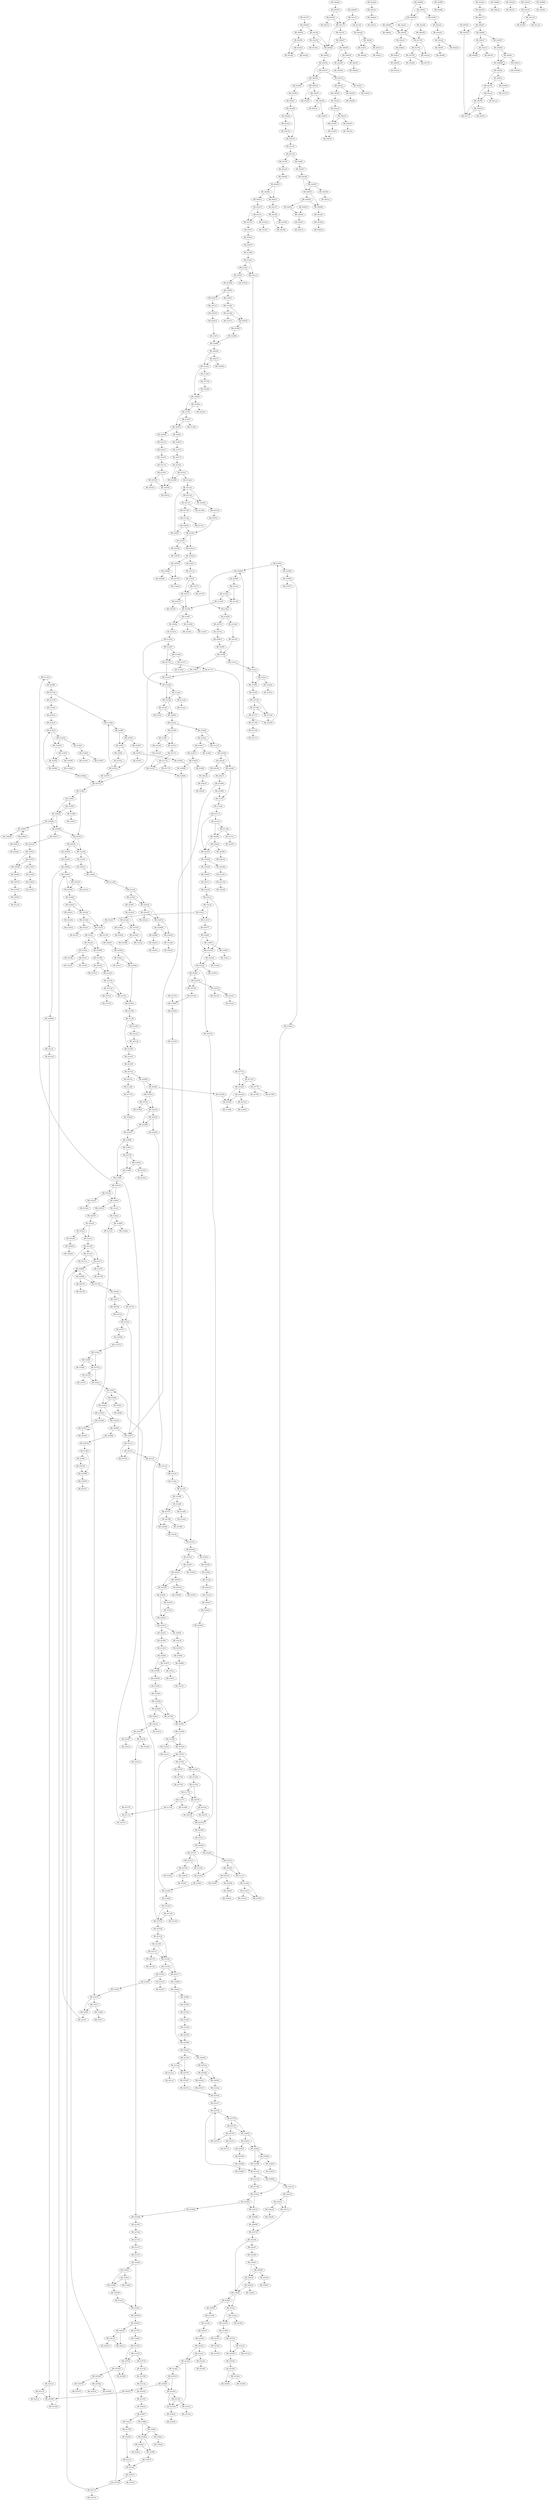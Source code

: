 DiGraph sub_44ADA0{
BB_41c41d->BB_424f80
BB_41c450->BB_41fb0b
BB_41c4c8->BB_423052
BB_41c57a->BB_41d6d5
BB_41c5b0->BB_420bc6
BB_41c5fc->BB_41c607
BB_41c5fc->BB_424f19
BB_41c607->BB_41c60d
BB_41c607->BB_424f19
BB_41c66b->BB_4258f9
BB_41c76a->BB_41c776
BB_41c76a->BB_42079f
BB_41c776->BB_41c77c
BB_41c776->BB_42079f
BB_41c77c->BB_41c7e8
BB_41c77c->BB_41c846
BB_41c7e8->BB_41c7ea
BB_41c7ea->BB_421411
BB_41c889->BB_423ae3
BB_41c972->BB_424172
BB_41ca4b->BB_41e7c3
BB_41ca89->BB_4271d3
BB_41cb01->BB_42113b
BB_41cb6c->BB_41cb75
BB_41cb75->BB_41cb86
BB_41cb75->BB_421b5e
BB_41cb86->BB_41cb8f
BB_41cb86->BB_421977
BB_41cb8f->BB_41cb95
BB_41cb8f->BB_421977
BB_41cb95->BB_41cbed
BB_41cbee->BB_41cbf4
BB_41cbee->BB_422db3
BB_41cbf4->BB_427749
BB_41cc55->BB_424777
BB_41cd7b->BB_426ba4
BB_41cdbe->BB_42561a
BB_41ce88->BB_41daef
BB_41cf5f->BB_41ca4b
BB_41d03b->BB_41d043
BB_41d03b->BB_4229c6
BB_41d043->BB_41d049
BB_41d043->BB_4229c6
BB_41d049->BB_41d0e8
BB_41d15d->BB_41d168
BB_41d15d->BB_4276e4
BB_41d168->BB_41d16e
BB_41d168->BB_4276e4
BB_41d16e->BB_41d1ac
BB_41d1ad->BB_420a47
BB_41d1ef->BB_424352
BB_41d231->BB_41d232
BB_41d232->BB_41d03b
BB_41d232->BB_41d23b
BB_41d23b->BB_41d03b
BB_41d23b->BB_41d241
BB_41d241->BB_41d264
BB_41d264->BB_41d295
BB_41d264->BB_41d30c
BB_41d29b->BB_41d2a6
BB_41d29b->BB_4207ef
BB_41d2a6->BB_423329
BB_41d2ec->BB_41d2f5
BB_41d2ec->BB_4237ed
BB_41d2f5->BB_41d2fb
BB_41d2f5->BB_4237ed
BB_41d374->BB_41d2ec
BB_41d3e8->BB_42502c
BB_41d4f0->BB_41d4f5
BB_41d4f5->BB_425e34
BB_41d527->BB_41db8d
BB_41d58d->BB_424b6c
BB_41d5fb->BB_421fdf
BB_41d66e->BB_41ce88
BB_41d6d5->BB_41d6e1
BB_41d6d5->BB_4239ac
BB_41d6e1->BB_41d6ec
BB_41d6e1->BB_41fddb
BB_41d6ec->BB_41d6f2
BB_41d6ec->BB_41fddb
BB_41d726->BB_41d72f
BB_41d726->BB_4254cb
BB_41d72f->BB_41d735
BB_41d72f->BB_4254cb
BB_41d735->BB_41d74d
BB_41d74d->BB_41d769
BB_41d769->BB_4211eb
BB_41d79a->BB_41d7a4
BB_41d79a->BB_41e35e
BB_41d7a4->BB_41d7aa
BB_41d7a4->BB_41e35e
BB_41d7aa->BB_41d7b0
BB_41d814->BB_41c972
BB_41d851->BB_41dc60
BB_41d90c->BB_41d914
BB_41d90c->BB_41dccf
BB_41d914->BB_424247
BB_41d974->BB_423cdc
BB_41da39->BB_41da44
BB_41da39->BB_422bef
BB_41da44->BB_41da4a
BB_41da44->BB_422bef
BB_41daef->BB_41db01
BB_41daef->BB_424e18
BB_41db01->BB_41db07
BB_41db01->BB_424e18
BB_41db07->BB_423ed4
BB_41db72->BB_41db78
BB_41db78->BB_41db86
BB_41db78->BB_41dbff
BB_41db86->BB_41db8d
BB_41db8d->BB_41cb75
BB_41db92->BB_41dba1
BB_41db92->BB_41e122
BB_41dba1->BB_41dba7
BB_41dba1->BB_41e122
BB_41dba7->BB_41db72
BB_41dba7->BB_41dbf1
BB_41dc60->BB_41dc66
BB_41dc60->BB_4276e7
BB_41dc66->BB_421255
BB_41dcc4->BB_421a08
BB_41dccf->BB_41ddae
BB_41dd0d->BB_41dd16
BB_41dd0d->BB_4232e0
BB_41dd16->BB_41dd1c
BB_41dd16->BB_4232e0
BB_41dd1c->BB_41dd3e
BB_41dd3e->BB_41dd54
BB_41dd56->BB_425de5
BB_41ddae->BB_41ddb8
BB_41ddae->BB_4213a1
BB_41ddb8->BB_41ddbe
BB_41ddb8->BB_4213a1
BB_41de70->BB_41e77b
BB_41dec1->BB_41d5fb
BB_41dec1->BB_41deca
BB_41deca->BB_41d5fb
BB_41deca->BB_41ded0
BB_41ded0->BB_41df1d
BB_41df3a->BB_41df43
BB_41df3a->BB_420433
BB_41df43->BB_41df49
BB_41df43->BB_420b42
BB_41df49->BB_41df4f
BB_41df49->BB_420b42
BB_41df4f->BB_41df74
BB_41df7a->BB_41df80
BB_41df80->BB_426e68
BB_41e02f->BB_41ee03
BB_41e122->BB_426c8b
BB_41e254->BB_41e25c
BB_41e25c->BB_41e267
BB_41e25c->BB_41ea98
BB_41e267->BB_41e26d
BB_41e267->BB_427793
BB_41e26d->BB_41e273
BB_41e26d->BB_427793
BB_41e273->BB_41e2a8
BB_41e2e8->BB_41d66e
BB_41e2e8->BB_41e2f3
BB_41e2f3->BB_4265cd
BB_41e35e->BB_4236dc
BB_41e363->BB_424e67
BB_41e399->BB_41e39c
BB_41e39c->BB_420c25
BB_41e3ff->BB_41e405
BB_41e3ff->BB_41e565
BB_41e405->BB_422a25
BB_41e462->BB_41e46d
BB_41e462->BB_420632
BB_41e46d->BB_41e473
BB_41e46d->BB_420632
BB_41e504->BB_41e3ff
BB_41e565->BB_41ea52
BB_41e5aa->BB_41e5b3
BB_41e5aa->BB_4212df
BB_41e5b3->BB_41e5b9
BB_41e5b3->BB_4212df
BB_41e5b9->BB_41e5fb
BB_41e5fb->BB_41e607
BB_41e5fb->BB_420fda
BB_41e607->BB_41e60d
BB_41e607->BB_420fda
BB_41e60d->BB_41e641
BB_41e60d->BB_41e64a
BB_41e6b2->BB_41d726
BB_41e70d->BB_420a6e
BB_41e77b->BB_42524c
BB_41e7c3->BB_41e7c9
BB_41e7c3->BB_4243d3
BB_41e7c9->BB_41e7db
BB_41e7c9->BB_426de4
BB_41e7db->BB_41e7e1
BB_41e7db->BB_426de4
BB_41e7e1->BB_41e853
BB_41ea52->BB_4233f5
BB_41ea95->BB_41ea98
BB_41ea98->BB_41eaa0
BB_41ea98->BB_41fcdd
BB_41eaa0->BB_41eaa6
BB_41eaa0->BB_41fcdd
BB_41eaa6->BB_41eaac
BB_41eaf1->BB_4221bd
BB_41eb51->BB_41f95e
BB_41eba6->BB_41ebb1
BB_41eba6->BB_423e6d
BB_41ebb1->BB_42451d
BB_41ec2f->BB_4239ac
BB_41ec75->BB_41c57a
BB_41eca7->BB_41ed0d
BB_41ed0d->BB_41ed15
BB_41ed0d->BB_42594c
BB_41ed15->BB_41ed1b
BB_41ed15->BB_42594c
BB_41ed4a->BB_41ed5a
BB_41ed5a->BB_41d851
BB_41eda2->BB_41d79a
BB_41ee03->BB_423445
BB_41eece->BB_41dec1
BB_41ef0b->BB_41f228
BB_41ef72->BB_41ef78
BB_41ef72->BB_4260f0
BB_41ef78->BB_421789
BB_41efb4->BB_41efbc
BB_41efb4->BB_420598
BB_41efbc->BB_420595
BB_41f010->BB_41f019
BB_41f010->BB_41fd6d
BB_41f019->BB_41f01f
BB_41f019->BB_41fd6d
BB_41f01f->BB_41f02f
BB_41f02f->BB_41f035
BB_41f035->BB_41f05a
BB_41f167->BB_41f172
BB_41f167->BB_4247cf
BB_41f172->BB_41f178
BB_41f172->BB_4247cf
BB_41f1d0->BB_41f1d9
BB_41f1d0->BB_425a77
BB_41f1d9->BB_41f1df
BB_41f1d9->BB_425a77
BB_41f1df->BB_41f218
BB_41f1df->BB_41f248
BB_41f218->BB_41f227
BB_41f228->BB_424bdd
BB_41f248->BB_41f262
BB_41f262->BB_41f274
BB_41f274->BB_41f27c
BB_41f274->BB_41ffd3
BB_41f27c->BB_41f282
BB_41f27c->BB_41ffd3
BB_41f282->BB_41f2c7
BB_41f2cd->BB_42624a
BB_41f380->BB_426458
BB_41f51a->BB_421721
BB_41f5f4->BB_41f5f8
BB_41f5f8->BB_41eece
BB_41f5f8->BB_41f607
BB_41f607->BB_42353a
BB_41f61c->BB_42313a
BB_41f64b->BB_41f651
BB_41f64b->BB_425b76
BB_41f651->BB_41e462
BB_41f694->BB_41d1ef
BB_41f6d8->BB_41f6e0
BB_41f6d8->BB_421fa2
BB_41f6e0->BB_41f6e6
BB_41f6e0->BB_421fa2
BB_41f6e6->BB_41e399
BB_41f7e4->BB_41f7eb
BB_41f7e9->BB_41f7eb
BB_41f7eb->BB_41f7f1
BB_41f7eb->BB_41fd72
BB_41f7f1->BB_422946
BB_41f887->BB_41f88d
BB_41f887->BB_424cce
BB_41f88d->BB_41f89c
BB_41f88d->BB_4226bb
BB_41f89c->BB_41f8a2
BB_41f89c->BB_4226bb
BB_41f8a2->BB_41f8a8
BB_41f8db->BB_41d4f5
BB_41f8db->BB_41f8e1
BB_41f8e1->BB_4217f8
BB_41f95e->BB_41d15d
BB_41f9ba->BB_41faba
BB_41f9f6->BB_41d974
BB_41faba->BB_426a16
BB_41fb0b->BB_41f380
BB_41fb0b->BB_41fb14
BB_41fb14->BB_41f380
BB_41fb14->BB_41fb1a
BB_41fb1a->BB_41fb7a
BB_41fb85->BB_41da39
BB_41fb85->BB_41fb93
BB_41fb93->BB_41da39
BB_41fb93->BB_41fb99
BB_41fb99->BB_41fbc1
BB_41fbcc->BB_41d29b
BB_41fc12->BB_41da39
BB_41fc12->BB_41fc18
BB_41fc18->BB_41cc55
BB_41fc18->BB_41fc1e
BB_41fc1e->BB_41cc55
BB_41fc1e->BB_41fc24
BB_41fc24->BB_41fc56
BB_41fc56->BB_41e363
BB_41fc56->BB_41fc5c
BB_41fc5c->BB_41fc64
BB_41fc5c->BB_42599b
BB_41fc64->BB_41fc6a
BB_41fc64->BB_42599b
BB_41fc6a->BB_41fc88
BB_41fc6a->BB_41fccf
BB_41fccf->BB_41fcd5
BB_41fccf->BB_41fd0e
BB_41fcdd->BB_41fce9
BB_41fcdd->BB_4269f3
BB_41fce9->BB_41fcef
BB_41fce9->BB_4269f3
BB_41fd6d->BB_424d0c
BB_41fd72->BB_423c12
BB_41fddb->BB_425536
BB_41fe32->BB_424486
BB_41fe7f->BB_4256c0
BB_41ff51->BB_41ff5a
BB_41ff51->BB_42352e
BB_41ff5a->BB_42352c
BB_41ffd3->BB_421a07
BB_4200c0->BB_41f61c
BB_4200c0->BB_4200c8
BB_4200c8->BB_4200d0
BB_4200c8->BB_4272d3
BB_4200d0->BB_4200d6
BB_4200d0->BB_4272d3
BB_42011c->BB_423a5d
BB_4201db->BB_41e565
BB_420284->BB_42028e
BB_420284->BB_4278c2
BB_42028e->BB_420294
BB_42028e->BB_4278c2
BB_420294->BB_4202f9
BB_4202f9->BB_41e98e
BB_42035f->BB_426e34
BB_420433->BB_41e2e8
BB_420433->BB_42043c
BB_42043c->BB_41e2e8
BB_42043c->BB_420442
BB_420442->BB_422a93
BB_420531->BB_41d58d
BB_420531->BB_42053b
BB_42053b->BB_41d58d
BB_42053b->BB_420541
BB_420541->BB_42054c
BB_420541->BB_420589
BB_420595->BB_420598
BB_420598->BB_423959
BB_420632->BB_42520f
BB_42071a->BB_42071b
BB_42071b->BB_422ee8
BB_42076b->BB_41f7e4
BB_42079f->BB_4207ab
BB_42079f->BB_422358
BB_4207ab->BB_4207b1
BB_4207ab->BB_422358
BB_4207ef->BB_4237ba
BB_4209e8->BB_41fbcc
BB_4209e8->BB_4209f6
BB_4209f6->BB_41e5aa
BB_420a47->BB_4238a9
BB_420a6e->BB_41f7e9
BB_420a6e->BB_420a7c
BB_420a7c->BB_42076b
BB_420ac6->BB_41dcc4
BB_420ac6->BB_420acf
BB_420acf->BB_41dcc4
BB_420acf->BB_420ad5
BB_420ad5->BB_420b28
BB_420b28->BB_420b40
BB_420b42->BB_420b4b
BB_420b42->BB_424068
BB_420b4b->BB_420b51
BB_420b4b->BB_424068
BB_420b51->BB_420b48
BB_420b51->BB_420bb5
BB_420bb5->BB_420b51
BB_420bb5->BB_420bc4
BB_420bc4->BB_420bd1
BB_420c25->BB_4242bc
BB_420d2d->BB_422097
BB_420d67->BB_42011c
BB_420eb9->BB_41cf5f
BB_420eb9->BB_420ec7
BB_420ec7->BB_423840
BB_420f38->BB_425e92
BB_420fda->BB_41e254
BB_421043->BB_4279a2
BB_4210b3->BB_4210c4
BB_4210b3->BB_423e6d
BB_4210c4->BB_4210ca
BB_4210c4->BB_423e6d
BB_4210ca->BB_4210ee
BB_42113b->BB_423b49
BB_42118c->BB_41ec75
BB_4211eb->BB_4252d3
BB_421255->BB_42125d
BB_421255->BB_427618
BB_42125d->BB_421263
BB_42125d->BB_427618
BB_4212df->BB_41fbcc
BB_4213a1->BB_41f274
BB_421411->BB_41c41d
BB_4214ce->BB_4270bc
BB_421514->BB_4248f9
BB_4215c9->BB_41fe7f
BB_421606->BB_41eda2
BB_421606->BB_42160e
BB_42160e->BB_41eda2
BB_42160e->BB_421614
BB_42166f->BB_41f9ba
BB_4216ee->BB_4218c9
BB_421721->BB_41d527
BB_421721->BB_42172e
BB_42172e->BB_41d527
BB_42172e->BB_421734
BB_4217f8->BB_41d4f0
BB_4217f8->BB_42180a
BB_42180a->BB_41d4f0
BB_42180a->BB_421810
BB_421810->BB_421832
BB_421836->BB_41e2a2
BB_421836->BB_421840
BB_421840->BB_41e2a2
BB_421840->BB_421846
BB_421883->BB_41c450
BB_4218c9->BB_425c27
BB_421977->BB_421980
BB_421977->BB_42629d
BB_421980->BB_421986
BB_421980->BB_42629d
BB_4219b9->BB_425fd1
BB_421a07->BB_421a08
BB_421a08->BB_41ef72
BB_421a08->BB_421a14
BB_421a14->BB_41ef72
BB_421a14->BB_421a1a
BB_421b36->BB_423c4c
BB_421b5e->BB_4250a6
BB_421bdc->BB_421be7
BB_421bdc->BB_422589
BB_421be7->BB_421bed
BB_421be7->BB_422589
BB_421bed->BB_421c24
BB_421c24->BB_421c2d
BB_421c24->BB_42692b
BB_421c2d->BB_421c33
BB_421c2d->BB_42692b
BB_421c33->BB_421c98
BB_421c33->BB_421c99
BB_421c99->BB_421cab
BB_421cab->BB_421cb1
BB_421cab->BB_426f2d
BB_421e2d->BB_421e3d
BB_421e2d->BB_42609d
BB_421e3d->BB_4273da
BB_421e9c->BB_421ea4
BB_421e9c->BB_423781
BB_421ea4->BB_421eaa
BB_421ea4->BB_423781
BB_421eaa->BB_421ecf
BB_421fa2->BB_421fae
BB_421fa2->BB_4220ef
BB_421fae->BB_421fb4
BB_421fae->BB_4220ef
BB_421fdf->BB_427142
BB_42203b->BB_424660
BB_422096->BB_422097
BB_422097->BB_41f8db
BB_4220ef->BB_42318d
BB_422154->BB_4234c1
BB_4221bd->BB_4221c0
BB_4221c0->BB_4221c9
BB_4221c0->BB_42456f
BB_4221c9->BB_4221cf
BB_4221c9->BB_42456f
BB_422210->BB_4215c9
BB_422210->BB_42221c
BB_42221c->BB_4215c9
BB_42221c->BB_422222
BB_422222->BB_422227
BB_4222e6->BB_41f010
BB_422358->BB_42235d
BB_42235d->BB_423009
BB_4223d4->BB_4202f9
BB_4223d4->BB_4223dd
BB_4223dd->BB_4202f9
BB_4223dd->BB_4223e3
BB_4223e3->BB_42240e
BB_42241f->BB_41eca7
BB_42241f->BB_42242f
BB_42242f->BB_41eca7
BB_42242f->BB_422435
BB_422435->BB_422467
BB_422435->BB_42246b
BB_42246b->BB_426fd0
BB_422589->BB_4261b9
BB_4225f0->BB_427a0e
BB_4226bb->BB_41f9f6
BB_4226bb->BB_4226c6
BB_4226c6->BB_41f9f6
BB_4226c6->BB_4226cc
BB_42271b->BB_4218c9
BB_42274a->BB_42274b
BB_42274b->BB_421e2d
BB_42274b->BB_422756
BB_422756->BB_42275f
BB_422756->BB_42440e
BB_42275f->BB_422765
BB_42275f->BB_42440e
BB_422765->BB_42274a
BB_422765->BB_4227ca
BB_4227ca->BB_4227cf
BB_4227d0->BB_41ed5a
BB_4227d7->BB_41ed4a
BB_4227d7->BB_4227e3
BB_4227e3->BB_41ed4a
BB_4227e3->BB_4227e9
BB_4227e9->BB_42283e
BB_4227e9->BB_4228ac
BB_42283e->BB_422841
BB_422842->BB_42284d
BB_422842->BB_4235f6
BB_42284d->BB_422853
BB_42284d->BB_4235f6
BB_422853->BB_422872
BB_42287d->BB_422889
BB_42287d->BB_425839
BB_422889->BB_42288f
BB_422889->BB_425839
BB_42288f->BB_4228c4
BB_4228c4->BB_4228ce
BB_422946->BB_41d374
BB_4229c6->BB_4268b2
BB_422a25->BB_4201db
BB_422a93->BB_426962
BB_422b16->BB_422096
BB_422b16->BB_422b20
BB_422b20->BB_422096
BB_422b20->BB_422b26
BB_422b26->BB_422b51
BB_422b51->BB_41f694
BB_422b51->BB_422b5c
BB_422b5c->BB_421883
BB_422bb5->BB_422bc1
BB_422bb5->BB_4236db
BB_422bc1->BB_422bc7
BB_422bc1->BB_4236db
BB_422bef->BB_41e852
BB_422bef->BB_422bfa
BB_422bfa->BB_422c09
BB_422bfa->BB_425c80
BB_422c09->BB_422c0f
BB_422c09->BB_425c80
BB_422c0f->BB_422c47
BB_422c0f->BB_422c55
BB_422c47->BB_422c4c
BB_422c4f->BB_421b5e
BB_422cc3->BB_41dec1
BB_422db0->BB_422db3
BB_422db3->BB_41c5fc
BB_422db3->BB_422dbe
BB_422dbe->BB_41c5fc
BB_422dbe->BB_422dc4
BB_422e32->BB_41eba6
BB_422e32->BB_422e3c
BB_422e3c->BB_41eba6
BB_422e3c->BB_422e42
BB_422e42->BB_422e90
BB_422ee8->BB_41f6d8
BB_422ee8->BB_422ef7
BB_422ef7->BB_4219b9
BB_423009->BB_425ac1
BB_423052->BB_4209e8
BB_423052->BB_42305e
BB_42305e->BB_4209e8
BB_42305e->BB_423064
BB_423064->BB_423082
BB_423082->BB_423073
BB_423082->BB_4230a4
BB_4230a4->BB_4230a5
BB_4230a5->BB_41fe32
BB_4230a5->BB_4230b0
BB_4230b0->BB_41fe32
BB_4230b0->BB_4230b6
BB_4230b6->BB_4230d9
BB_4230d9->BB_421043
BB_42313a->BB_41f167
BB_42318d->BB_4214ce
BB_42318d->BB_423193
BB_423193->BB_420f38
BB_423193->BB_4231a0
BB_4231a0->BB_420f38
BB_4231a0->BB_4231a6
BB_4231f5->BB_42235d
BB_4231f5->BB_423200
BB_423200->BB_41c76a
BB_423282->BB_4204b3
BB_423282->BB_42328a
BB_42328a->BB_4204b3
BB_42328a->BB_423290
BB_4232e0->BB_41fc56
BB_4232e0->BB_4232e8
BB_4232e8->BB_41fc56
BB_4232e8->BB_4232ee
BB_4232ee->BB_423327
BB_423329->BB_41f5f8
BB_4233f5->BB_4241e5
BB_423445->BB_423449
BB_423449->BB_424d43
BB_4234c1->BB_41de70
BB_42352c->BB_42352e
BB_42352e->BB_41c66b
BB_42352e->BB_423537
BB_423537->BB_42353a
BB_42353a->BB_41df3a
BB_4235af->BB_420531
BB_4235af->BB_4235b7
BB_4235b7->BB_420531
BB_4235b7->BB_4235bd
BB_4235f6->BB_421e2d
BB_4236db->BB_4236dc
BB_4236dc->BB_41e504
BB_423725->BB_41c7ea
BB_423781->BB_427687
BB_4237ba->BB_4248c5
BB_4237ed->BB_4237f6
BB_4237ed->BB_424fcc
BB_4237f6->BB_4237fc
BB_4237f6->BB_424fcc
BB_423840->BB_41fd72
BB_423840->BB_423846
BB_423846->BB_41cf5f
BB_4238a9->BB_426402
BB_42391a->BB_42203b
BB_42391a->BB_423923
BB_423923->BB_42203b
BB_423923->BB_423929
BB_423929->BB_423937
BB_423937->BB_423937
BB_423937->BB_42394a
BB_423959->BB_420167
BB_4239ac->BB_426358
BB_423a5d->BB_41fc12
BB_423ae3->BB_422cc3
BB_423ae3->BB_423af1
BB_423af1->BB_422cc3
BB_423af1->BB_423af7
BB_423af7->BB_423b42
BB_423af7->BB_423bb6
BB_423bb6->BB_41f64b
BB_423c12->BB_4203ed
BB_423c12->BB_423c21
BB_423c21->BB_4203ed
BB_423c21->BB_423c27
BB_423c27->BB_423c33
BB_423c33->BB_423c4c
BB_423c4c->BB_41cb6c
BB_423cce->BB_423cdc
BB_423cdc->BB_4267d7
BB_423d58->BB_420d67
BB_423dee->BB_41db92
BB_423dee->BB_423df4
BB_423df4->BB_41f51a
BB_423df4->BB_423dfc
BB_423dfc->BB_41f51a
BB_423dfc->BB_423e02
BB_423e02->BB_423e20
BB_423e6d->BB_424a62
BB_423ed4->BB_421836
BB_423ed4->BB_423edc
BB_423edc->BB_421836
BB_423edc->BB_423ee2
BB_423ee2->BB_423f49
BB_423f4a->BB_423f55
BB_423f4a->BB_4264ce
BB_423f55->BB_423f5b
BB_423f55->BB_4264ce
BB_423f5b->BB_423f79
BB_424068->BB_420433
BB_424068->BB_424071
BB_424071->BB_4222e6
BB_42412d->BB_4255bc
BB_424172->BB_421bdc
BB_4241e5->BB_420284
BB_4241e5->BB_4241eb
BB_4241eb->BB_41ca89
BB_424247->BB_420ac6
BB_4242bc->BB_422e32
BB_424352->BB_42499c
BB_4243d3->BB_425285
BB_42440e->BB_422842
BB_42440e->BB_42441a
BB_42441a->BB_422842
BB_42441a->BB_424420
BB_424420->BB_424448
BB_424448->BB_424468
BB_424468->BB_424484
BB_424486->BB_426098
BB_42451d->BB_4210b3
BB_42451d->BB_424529
BB_424529->BB_4210b3
BB_424529->BB_42452f
BB_42452f->BB_42456f
BB_42456f->BB_41d3e8
BB_4245b4->BB_421b36
BB_424660->BB_41fd72
BB_424660->BB_424666
BB_424666->BB_42676a
BB_424705->BB_427502
BB_424777->BB_41fb85
BB_4247cf->BB_41e5fb
BB_4247cf->BB_4247d7
BB_4247d7->BB_41e5fb
BB_4247d7->BB_4247dd
BB_424884->BB_41df80
BB_4248c5->BB_41f5f4
BB_4248f9->BB_4245b4
BB_424950->BB_423cce
BB_42499c->BB_426f80
BB_424a14->BB_424a18
BB_424a18->BB_42071a
BB_424a18->BB_424a1e
BB_424a1e->BB_42071a
BB_424a1e->BB_424a24
BB_424a24->BB_424a60
BB_424a62->BB_422e8a
BB_424b6c->BB_424b7b
BB_424b6c->BB_42624a
BB_424b7b->BB_41f2cd
BB_424bdd->BB_424be6
BB_424bdd->BB_42720b
BB_424be6->BB_424bec
BB_424be6->BB_42720b
BB_424bec->BB_424c24
BB_424c24->BB_424c3c
BB_424c24->BB_424c57
BB_424c57->BB_424c5b
BB_424c57->BB_424c87
BB_424c5b->BB_424c5f
BB_424c5b->BB_424c8b
BB_424c5f->BB_4230d9
BB_424c87->BB_424cc4
BB_424cce->BB_427560
BB_424d0c->BB_424705
BB_424d43->BB_421e9c
BB_424d43->BB_424d49
BB_424d49->BB_425b3a
BB_424e18->BB_42287d
BB_424e18->BB_424e24
BB_424e24->BB_42287d
BB_424e24->BB_424e2a
BB_424e67->BB_422bb5
BB_424f19->BB_424f1f
BB_424f19->BB_4263b6
BB_424f1f->BB_41d814
BB_424f80->BB_42734a
BB_424fcc->BB_424fcf
BB_424fcf->BB_42391a
BB_424fcf->BB_424fdb
BB_424fdb->BB_42391a
BB_424fdb->BB_424fe1
BB_424fe1->BB_424ff4
BB_42502c->BB_425034
BB_42502c->BB_4250de
BB_425034->BB_42503a
BB_425034->BB_4250de
BB_4250a6->BB_4235af
BB_4250a6->BB_4250ac
BB_4250ac->BB_42166f
BB_4250de->BB_41dd0d
BB_42515d->BB_41f1d0
BB_42515d->BB_425168
BB_425168->BB_41f1d0
BB_425168->BB_425173
BB_425173->BB_41f1d0
BB_425173->BB_425179
BB_425179->BB_4251de
BB_42520f->BB_424884
BB_42524c->BB_425255
BB_42524c->BB_4261b9
BB_425255->BB_42525b
BB_425255->BB_4261b9
BB_425285->BB_423d58
BB_425285->BB_42528d
BB_42528d->BB_41cb01
BB_4252d3->BB_41cd7b
BB_4253a9->BB_4248f9
BB_425493->BB_421ca0
BB_4254bb->BB_4254c9
BB_4254bb->BB_4254db
BB_4254cb->BB_424384
BB_4254cb->BB_4254d3
BB_4254d3->BB_424384
BB_4254d3->BB_4254d9
BB_4254d9->BB_4254bb
BB_4254d9->BB_425530
BB_425530->BB_425535
BB_425536->BB_41ec2f
BB_4255bc->BB_423f4a
BB_42561a->BB_41d231
BB_4256c0->BB_426d7f
BB_4257a3->BB_42035f
BB_425839->BB_41c5b0
BB_4258f9->BB_41ff51
BB_4258f9->BB_425901
BB_425901->BB_41ff51
BB_425901->BB_425907
BB_425907->BB_425912
BB_425912->BB_425927
BB_425912->BB_42594f
BB_42594f->BB_4227d0
BB_42599b->BB_421606
BB_425a77->BB_41dd56
BB_425ac1->BB_426c60
BB_425b3a->BB_425b46
BB_425b3a->BB_42656a
BB_425b46->BB_425b4c
BB_425b46->BB_42656a
BB_425b4c->BB_425b73
BB_425b76->BB_4257a3
BB_425c27->BB_42274b
BB_425c80->BB_4253a9
BB_425de5->BB_423449
BB_425de5->BB_425df0
BB_425df0->BB_4225f0
BB_425e34->BB_41d90c
BB_425e34->BB_425e3d
BB_425e3d->BB_41d90c
BB_425e3d->BB_425e43
BB_425e43->BB_425e4e
BB_425e92->BB_423282
BB_425fd1->BB_425fd9
BB_425fd1->BB_426b32
BB_425fd9->BB_425fdf
BB_425fd9->BB_426b32
BB_425fdf->BB_426007
BB_426098->BB_42071b
BB_42609d->BB_424a14
BB_4260f0->BB_41e70d
BB_4260f0->BB_4260ff
BB_4260ff->BB_41e70d
BB_4260ff->BB_426105
BB_426105->BB_426158
BB_4261b9->BB_4261bc
BB_42624a->BB_422b51
BB_42629d->BB_422c4f
BB_426358->BB_426c02
BB_4263b6->BB_422154
BB_426402->BB_41f95e
BB_426458->BB_41ef0b
BB_4264ce->BB_4200c0
BB_42656a->BB_4216ee
BB_4265cd->BB_41d66e
BB_42676a->BB_41efb4
BB_4267d7->BB_41d0a1
BB_4267d7->BB_4267dd
BB_4267dd->BB_4260f0
BB_4267dd->BB_4267e3
BB_4267e3->BB_4260f0
BB_4267e3->BB_4267e9
BB_4268b2->BB_41d232
BB_4268b2->BB_4268bb
BB_4268bb->BB_42353a
BB_42692b->BB_42412d
BB_426962->BB_42502c
BB_426962->BB_42696d
BB_42696d->BB_41eaf1
BB_4269f3->BB_423dee
BB_426a16->BB_41d1ad
BB_426b32->BB_41f6d8
BB_426b32->BB_426b3b
BB_426b3b->BB_41f6d8
BB_426b3b->BB_426b41
BB_426ba4->BB_41f887
BB_426c02->BB_426c0a
BB_426c02->BB_4275cb
BB_426c0a->BB_426c10
BB_426c0a->BB_426cea
BB_426c10->BB_426c16
BB_426c10->BB_426cea
BB_426c60->BB_4227d7
BB_426c60->BB_426c66
BB_426c66->BB_42241f
BB_426c8b->BB_420eb9
BB_426c8b->BB_426c95
BB_426c95->BB_420eb9
BB_426c95->BB_426c9b
BB_426c9b->BB_426cde
BB_426cde->BB_426ce4
BB_426ce4->BB_426cf8
BB_426d7f->BB_41c889
BB_426de4->BB_4243d3
BB_426de4->BB_426def
BB_426def->BB_4243d3
BB_426def->BB_426df5
BB_426df5->BB_426e32
BB_426e34->BB_41df7a
BB_426e68->BB_41cbee
BB_426e68->BB_426e7e
BB_426e7e->BB_41cbee
BB_426e7e->BB_426e84
BB_426f2d->BB_423f4a
BB_426f2d->BB_426f33
BB_426f33->BB_421c24
BB_426f80->BB_41eb51
BB_426fd0->BB_4240e2
BB_4270bc->BB_4270c0
BB_427142->BB_41c4c8
BB_427142->BB_42714b
BB_42714b->BB_41c4c8
BB_42714b->BB_427151
BB_427151->BB_427168
BB_427168->BB_4271b8
BB_4271b8->BB_4271c3
BB_4271d3->BB_420d2d
BB_42720b->BB_41f95e
BB_4272d3->BB_41dbed
BB_42734a->BB_41c66b
BB_42734a->BB_427350
BB_427350->BB_41cdbe
BB_4273da->BB_4230a5
BB_427502->BB_425493
BB_427560->BB_424950
BB_4275cb->BB_41e6b2
BB_427618->BB_424fcf
BB_427618->BB_427626
BB_427626->BB_42515d
BB_427687->BB_42271b
BB_4276e4->BB_4276e7
BB_4276e7->BB_4231f5
BB_4276e7->BB_4276f1
BB_4276f1->BB_4231f5
BB_4276f1->BB_4276f7
BB_4276f7->BB_42770d
BB_42770d->BB_427744
BB_427749->BB_422db0
BB_427793->BB_41ea95
BB_427793->BB_4277a7
BB_4277a7->BB_41ea95
BB_4277a7->BB_4277ad
BB_4277ad->BB_4223d4
BB_4277ad->BB_4277eb
BB_4277eb->BB_4223d4
BB_4277eb->BB_4277f1
BB_4277f1->BB_427863
BB_4277f1->BB_427864
BB_4278c2->BB_422b16
BB_4278c2->BB_4278cf
BB_4278cf->BB_422b16
BB_4278cf->BB_4278d5
BB_4279a2->BB_42118c
BB_427a0e->BB_41e02f
BB_44ada0->BB_44b1bc
BB_44aebc->BB_44aebf
BB_44aebf->BB_44aec5
BB_44aebf->BB_44c784
BB_44aec5->BB_44d8a5
BB_44af27->BB_44d121
BB_44af88->BB_44af8b
BB_44af8c->BB_44e427
BB_44b002->BB_44b00a
BB_44b002->BB_44c1f8
BB_44b00a->BB_44c89c
BB_44b059->BB_44c784
BB_44b05e->BB_44c5b9
BB_44b0dd->BB_44b403
BB_44b128->BB_44b130
BB_44b130->BB_44cc5f
BB_44b172->BB_44bbf5
BB_44b1bc->BB_44dbab
BB_44b380->BB_44b387
BB_44b380->BB_44b93f
BB_44b387->BB_44b38d
BB_44b387->BB_44b93f
BB_44b38d->BB_44b3cc
BB_44b403->BB_44b40e
BB_44b403->BB_44de23
BB_44b40e->BB_44b414
BB_44b40e->BB_44de23
BB_44b414->BB_422210
BB_44b4ef->BB_44b2e9
BB_44b4ef->BB_44b4f5
BB_44b4f5->BB_44b4f9
BB_44b503->BB_44b50c
BB_44b503->BB_44e175
BB_44b50c->BB_44b512
BB_44b50c->BB_44e175
BB_44b5e0->BB_44b5ed
BB_44b5e0->BB_44e065
BB_44b5ed->BB_44b5f7
BB_44b5ed->BB_44e05f
BB_44b5f7->BB_44b5fd
BB_44b5f7->BB_44e05f
BB_44b5fd->BB_44b635
BB_44b5fd->BB_44b63e
BB_44b635->BB_44b63f
BB_44b68a->BB_44b6a6
BB_44b859->BB_44aebf
BB_44b859->BB_44b864
BB_44b864->BB_44aebf
BB_44b864->BB_44b86a
BB_44b8d6->BB_44ca85
BB_44b93f->BB_44b8d6
BB_44b93f->BB_44b946
BB_44b946->BB_44b8d6
BB_44b946->BB_44b94c
BB_44b94c->BB_44b9a5
BB_44b9a5->BB_44af27
BB_44ba59->BB_44b172
BB_44bb47->BB_44bb50
BB_44bb47->BB_44d4e6
BB_44bb50->BB_44bb59
BB_44bb50->BB_44cb40
BB_44bb59->BB_44bb5f
BB_44bb59->BB_44cb40
BB_44bb5f->BB_44bb92
BB_44bb95->BB_44cbcb
BB_44bbf5->BB_44bbfb
BB_44bbf5->BB_44c5b9
BB_44bbfb->BB_44bc07
BB_44bbfb->BB_44e365
BB_44bc07->BB_44bc12
BB_44bc07->BB_44d9d6
BB_44bc12->BB_44bc18
BB_44bc12->BB_44d9d6
BB_44bc64->BB_44bc67
BB_44bc6d->BB_44b503
BB_44bcb8->BB_44bcbf
BB_44bcb8->BB_44cf1b
BB_44bcbf->BB_44bcc5
BB_44bcbf->BB_44cf1b
BB_44bcc5->BB_44bd1a
BB_44be35->BB_44be3f
BB_44be35->BB_44cb83
BB_44be3f->BB_44be45
BB_44be3f->BB_44cb83
BB_44be45->BB_44be54
BB_44bfa1->BB_44dad9
BB_44c024->BB_44b63f
BB_44c092->BB_44c098
BB_44c092->BB_44c09d
BB_44c098->BB_44c09d
BB_44c0ad->BB_44ba59
BB_44c19c->BB_44c1a5
BB_44c19c->BB_44c56f
BB_44c1a5->BB_44c1ab
BB_44c1a5->BB_44c56f
BB_44c1f8->BB_44c204
BB_44c1f8->BB_44d4e6
BB_44c204->BB_44c20a
BB_44c204->BB_44d4e6
BB_44c2b6->BB_44db36
BB_44c41a->BB_44b128
BB_44c535->BB_44c092
BB_44c575->BB_44b002
BB_44c5b9->BB_44c77a
BB_44c784->BB_44c78e
BB_44c784->BB_44e2e4
BB_44c78e->BB_44c794
BB_44c78e->BB_44e2e4
BB_44c794->BB_44c7e5
BB_44c794->BB_44c84d
BB_44c7ed->BB_44af8c
BB_44c7ed->BB_44c7f6
BB_44c7f6->BB_44cae8
BB_44c89c->BB_44c240
BB_44c89c->BB_44c8a5
BB_44c8a5->BB_44c240
BB_44c8a5->BB_44c8ab
BB_44ca04->BB_44be35
BB_44ca85->BB_44c2b6
BB_44cae8->BB_44b0dd
BB_44cb40->BB_44d3b4
BB_44cb83->BB_44c024
BB_44cbd0->BB_44b059
BB_44cc15->BB_44cc20
BB_44cc15->BB_44e175
BB_44cc20->BB_44bcb8
BB_44cc5f->BB_44c7ed
BB_44cc9c->BB_44cca4
BB_44cc9c->BB_44d90c
BB_44cca4->BB_44ccaa
BB_44cca4->BB_44d90c
BB_44cd3d->BB_44b4ef
BB_44cf1b->BB_44bc68
BB_44cf90->BB_44bfa1
BB_44d003->BB_44d00c
BB_44d003->BB_44d6b9
BB_44d00c->BB_44d012
BB_44d00c->BB_44d6b9
BB_44d012->BB_44d066
BB_44d296->BB_44cc15
BB_44d340->BB_44d348
BB_44d36e->BB_44b5e0
BB_44d36e->BB_44d377
BB_44d377->BB_44b5e0
BB_44d377->BB_44d37d
BB_44d37d->BB_44d3ae
BB_44d37d->BB_44d3e7
BB_44d3ae->BB_44d340
BB_44d3ae->BB_44d3b5
BB_44d3b5->BB_44ca04
BB_44d3e7->BB_44d431
BB_44d4e6->BB_44df3a
BB_44d6b9->BB_44d6b9
BB_44d6b9->BB_44d6c8
BB_44d6c8->BB_44cc9c
BB_44d6c8->BB_44d6ce
BB_44d6ce->BB_44cc9c
BB_44d6ce->BB_44d6d4
BB_44d6d4->BB_44d732
BB_44d869->BB_44d291
BB_44d8a5->BB_44ddc3
BB_44d90c->BB_44c77a
BB_44d90c->BB_44d914
BB_44d914->BB_44c77a
BB_44d914->BB_44d91a
BB_44d9db->BB_44b859
BB_44d9db->BB_44d9e1
BB_44d9e1->BB_44b859
BB_44d9e1->BB_44d9e7
BB_44d9e7->BB_44da2a
BB_44da2a->BB_44cd3d
BB_44dad9->BB_44b130
BB_44dad9->BB_44dadf
BB_44dadf->BB_44c41a
BB_44db3d->BB_44b9a5
BB_44dbab->BB_44e25c
BB_44ddc3->BB_44bb95
BB_44de23->BB_44c535
BB_44df3a->BB_44d36e
BB_44e025->BB_44c19c
BB_44e065->BB_44cf90
BB_44e175->BB_44d4e6
BB_44e175->BB_44e181
BB_44e181->BB_44bb47
BB_44e365->BB_44d003
BB_44e427->BB_44b380
}
